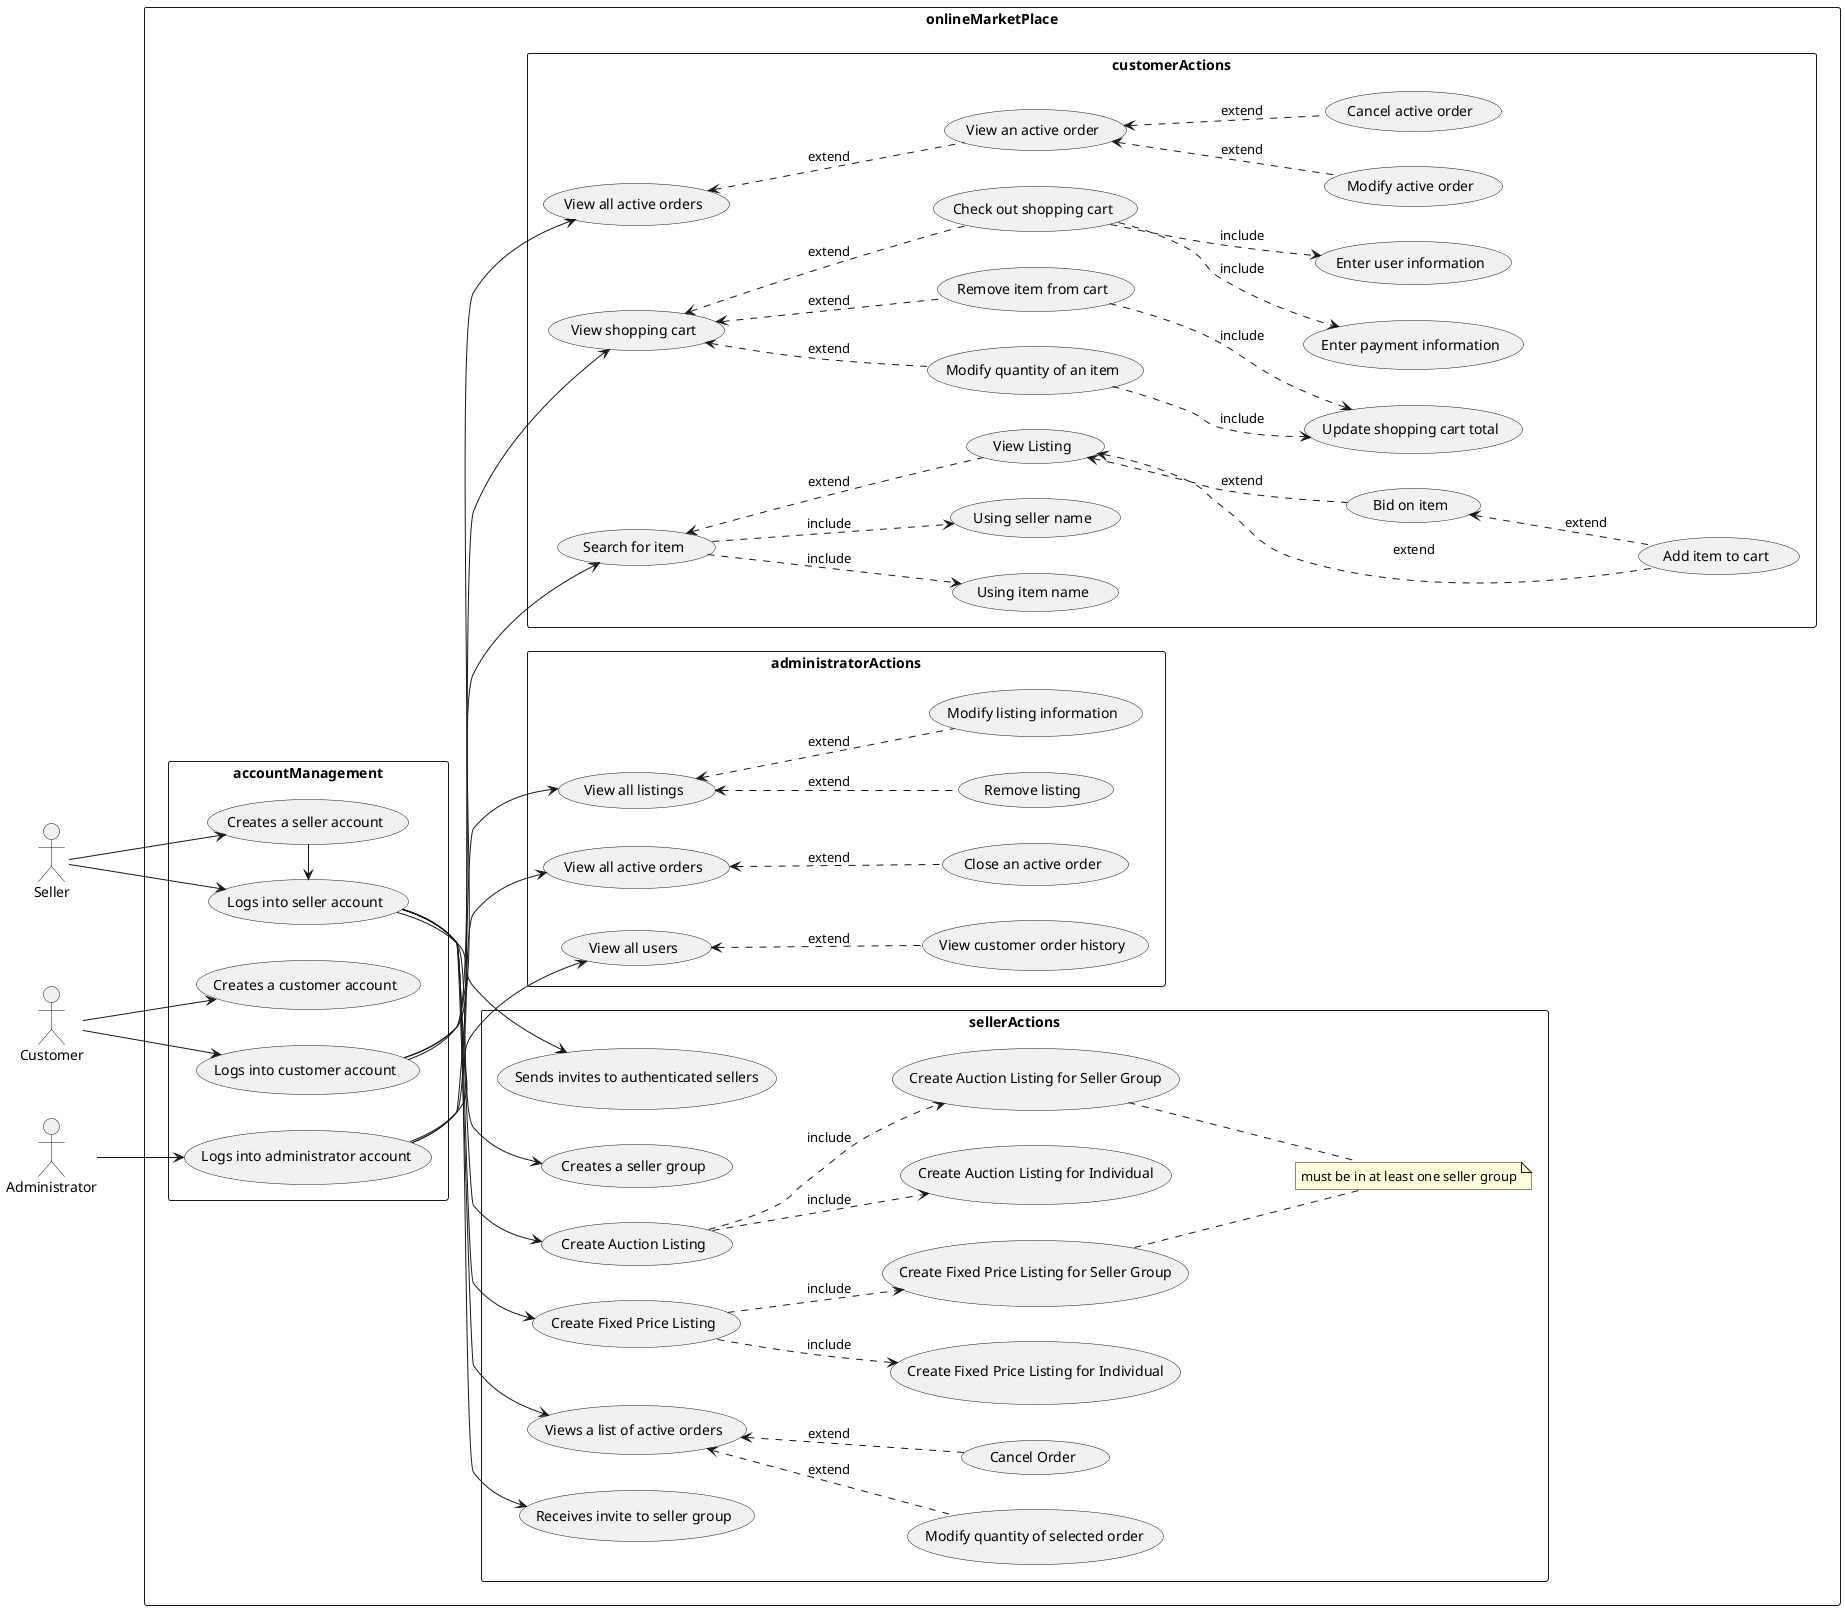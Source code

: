 @startuml
skinparam packageStyle rectangle
left to right direction

actor Customer
actor Seller
actor Administrator

rectangle onlineMarketPlace {
    rectangle accountManagement {
        Seller --> (Logs into seller account)
        Seller -> (Creates a seller account)
        Administrator --> (Logs into administrator account)
        (Creates a seller account) -> (Logs into seller account)
        Customer --> (Creates a customer account)
        Customer --> (Logs into customer account)

    }

    rectangle sellerActions {
        note "must be in at least one seller group" as N1

        (Logs into seller account) -->(Create Fixed Price Listing)
        (Create Fixed Price Listing) -.> (Create Fixed Price Listing for Individual):include
        (Create Fixed Price Listing) -.> (Create Fixed Price Listing for Seller Group):include
        (Create Fixed Price Listing for Seller Group) .. (N1)

        (Logs into seller account) --> (Create Auction Listing)
        (Create Auction Listing) -.> (Create Auction Listing for Individual):include

        (Create Auction Listing) -.> (Create Auction Listing for Seller Group): include
        (Create Auction Listing for Seller Group) .. (N1)

        (Logs into seller account) --> (Creates a seller group)
        (Logs into seller account) --> (Sends invites to authenticated sellers)
        (Logs into seller account) -> (Receives invite to seller group)
        (Logs into seller account) -> (Views a list of active orders)
        (Views a list of active orders) <.- (Modify quantity of selected order):extend
        (Views a list of active orders) <.- (Cancel Order):extend
    }

    rectangle customerActions{
        (View all active orders) as vCustomer

        (Logs into customer account) --> (Search for item)
        (Search for item) -.> (Using item name) :include
        (Search for item) -.> (Using seller name):include
        (Search for item) <.- (View Listing):extend

        (View Listing) <.- (Add item to cart):extend
        (View Listing) <.- (Bid on item):extend

        (Bid on item) <.- (Add item to cart):extend

        (Logs into customer account) --> (vCustomer)
        (vCustomer)<.- (View an active order):extend
        (View an active order) <.-(Modify active order):extend
        (View an active order) <.-(Cancel active order):extend

        (Logs into customer account) --> (View shopping cart)

        (View shopping cart) <.- (Remove item from cart):extend
        (View shopping cart) <.- (Modify quantity of an item):extend
        (View shopping cart) <.- (Check out shopping cart):extend

        (Modify quantity of an item)-.> (Update shopping cart total):include
        (Remove item from cart) -.> (Update shopping cart total):include

        (Check out shopping cart) -.> (Enter payment information):include
        (Check out shopping cart) -.> (Enter user information):include
    }

    rectangle administratorActions {

        (Logs into administrator account) --> (View all listings)
        (Logs into administrator account) --> (View all users)
        (Logs into administrator account) --> (View all active orders)
        (View all active orders) <.- (Close an active order):extend
        (View all users) <.- (View customer order history):extend
        (View all listings) <.- (Remove listing):extend
        (View all listings) <.- (Modify listing information):extend
    }
}
@enduml